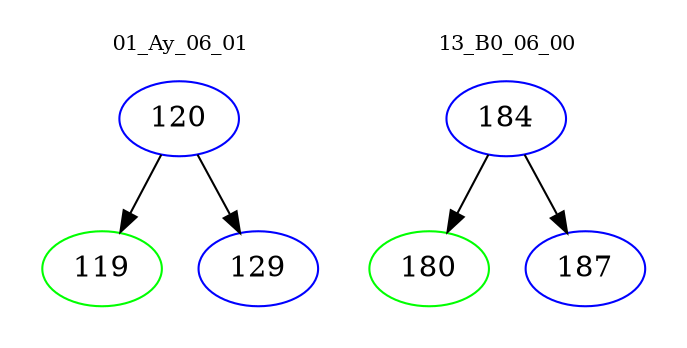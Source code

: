 digraph{
subgraph cluster_0 {
color = white
label = "01_Ay_06_01";
fontsize=10;
T0_120 [label="120", color="blue"]
T0_120 -> T0_119 [color="black"]
T0_119 [label="119", color="green"]
T0_120 -> T0_129 [color="black"]
T0_129 [label="129", color="blue"]
}
subgraph cluster_1 {
color = white
label = "13_B0_06_00";
fontsize=10;
T1_184 [label="184", color="blue"]
T1_184 -> T1_180 [color="black"]
T1_180 [label="180", color="green"]
T1_184 -> T1_187 [color="black"]
T1_187 [label="187", color="blue"]
}
}
